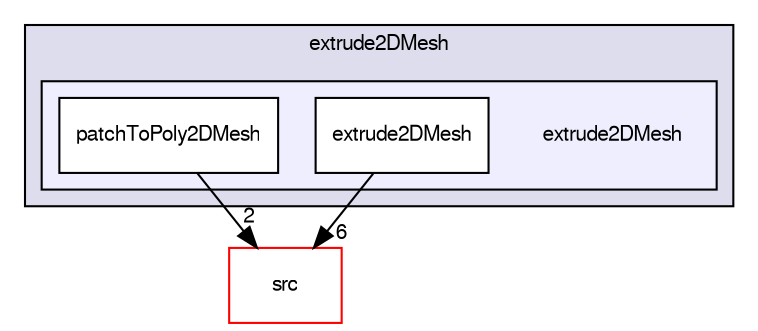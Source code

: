 digraph "applications/utilities/mesh/generation/extrude2DMesh/extrude2DMesh" {
  bgcolor=transparent;
  compound=true
  node [ fontsize="10", fontname="FreeSans"];
  edge [ labelfontsize="10", labelfontname="FreeSans"];
  subgraph clusterdir_99548adcce9b8f8245b66372fad7a3f4 {
    graph [ bgcolor="#ddddee", pencolor="black", label="extrude2DMesh" fontname="FreeSans", fontsize="10", URL="dir_99548adcce9b8f8245b66372fad7a3f4.html"]
  subgraph clusterdir_7c98efa7a893c5bc6225cfc4fa4a3182 {
    graph [ bgcolor="#eeeeff", pencolor="black", label="" URL="dir_7c98efa7a893c5bc6225cfc4fa4a3182.html"];
    dir_7c98efa7a893c5bc6225cfc4fa4a3182 [shape=plaintext label="extrude2DMesh"];
    dir_26888682c4cda0f351e795660b4561de [shape=box label="extrude2DMesh" color="black" fillcolor="white" style="filled" URL="dir_26888682c4cda0f351e795660b4561de.html"];
    dir_0fc462f62a8552f0f8ea2c671f37a29e [shape=box label="patchToPoly2DMesh" color="black" fillcolor="white" style="filled" URL="dir_0fc462f62a8552f0f8ea2c671f37a29e.html"];
  }
  }
  dir_68267d1309a1af8e8297ef4c3efbcdba [shape=box label="src" color="red" URL="dir_68267d1309a1af8e8297ef4c3efbcdba.html"];
  dir_0fc462f62a8552f0f8ea2c671f37a29e->dir_68267d1309a1af8e8297ef4c3efbcdba [headlabel="2", labeldistance=1.5 headhref="dir_000338_000568.html"];
  dir_26888682c4cda0f351e795660b4561de->dir_68267d1309a1af8e8297ef4c3efbcdba [headlabel="6", labeldistance=1.5 headhref="dir_000337_000568.html"];
}
